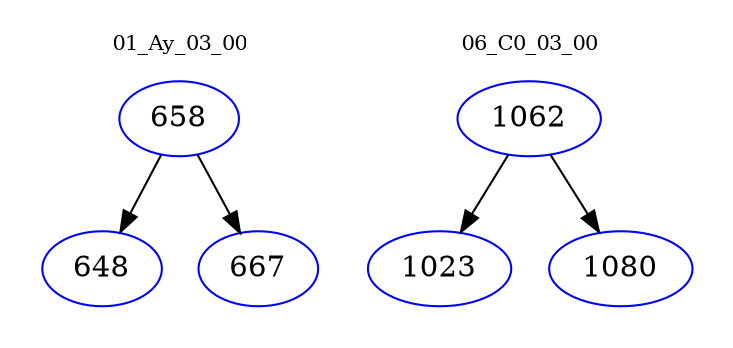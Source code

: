 digraph{
subgraph cluster_0 {
color = white
label = "01_Ay_03_00";
fontsize=10;
T0_658 [label="658", color="blue"]
T0_658 -> T0_648 [color="black"]
T0_648 [label="648", color="blue"]
T0_658 -> T0_667 [color="black"]
T0_667 [label="667", color="blue"]
}
subgraph cluster_1 {
color = white
label = "06_C0_03_00";
fontsize=10;
T1_1062 [label="1062", color="blue"]
T1_1062 -> T1_1023 [color="black"]
T1_1023 [label="1023", color="blue"]
T1_1062 -> T1_1080 [color="black"]
T1_1080 [label="1080", color="blue"]
}
}
